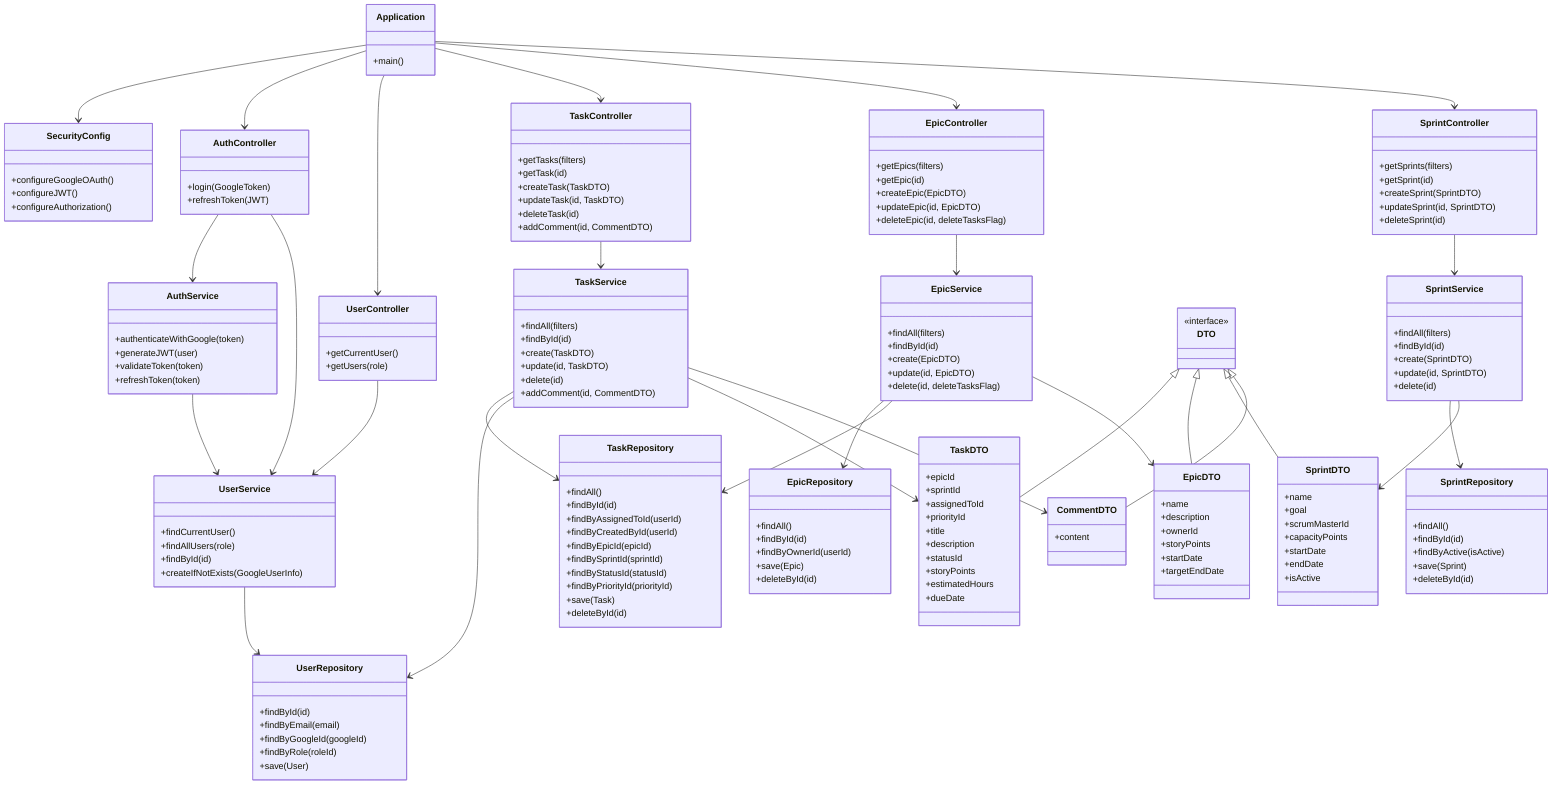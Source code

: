 classDiagram
    class Application {
        +main()
    }
    
    class SecurityConfig {
        +configureGoogleOAuth()
        +configureJWT()
        +configureAuthorization()
    }
    
    class AuthController {
        +login(GoogleToken)
        +refreshToken(JWT)
    }
    
    class UserController {
        +getCurrentUser()
        +getUsers(role)
    }
    
    class TaskController {
        +getTasks(filters)
        +getTask(id)
        +createTask(TaskDTO)
        +updateTask(id, TaskDTO)
        +deleteTask(id)
        +addComment(id, CommentDTO)
    }
    
    class EpicController {
        +getEpics(filters)
        +getEpic(id)
        +createEpic(EpicDTO)
        +updateEpic(id, EpicDTO)
        +deleteEpic(id, deleteTasksFlag)
    }
    
    class SprintController {
        +getSprints(filters)
        +getSprint(id)
        +createSprint(SprintDTO)
        +updateSprint(id, SprintDTO)
        +deleteSprint(id)
    }
    
    class AuthService {
        +authenticateWithGoogle(token)
        +generateJWT(user)
        +validateToken(token)
        +refreshToken(token)
    }
    
    class UserService {
        +findCurrentUser()
        +findAllUsers(role)
        +findById(id)
        +createIfNotExists(GoogleUserInfo)
    }
    
    class TaskService {
        +findAll(filters)
        +findById(id)
        +create(TaskDTO)
        +update(id, TaskDTO)
        +delete(id)
        +addComment(id, CommentDTO)
    }
    
    class EpicService {
        +findAll(filters)
        +findById(id)
        +create(EpicDTO)
        +update(id, EpicDTO)
        +delete(id, deleteTasksFlag)
    }
    
    class SprintService {
        +findAll(filters)
        +findById(id)
        +create(SprintDTO)
        +update(id, SprintDTO)
        +delete(id)
    }
    
    class UserRepository {
        +findById(id)
        +findByEmail(email)
        +findByGoogleId(googleId)
        +findByRole(roleId)
        +save(User)
    }
    
    class TaskRepository {
        +findAll()
        +findById(id)
        +findByAssignedToId(userId)
        +findByCreatedById(userId)
        +findByEpicId(epicId)
        +findBySprintId(sprintId)
        +findByStatusId(statusId)
        +findByPriorityId(priorityId)
        +save(Task)
        +deleteById(id)
    }
    
    class EpicRepository {
        +findAll()
        +findById(id)
        +findByOwnerId(userId)
        +save(Epic)
        +deleteById(id)
    }
    
    class SprintRepository {
        +findAll()
        +findById(id)
        +findByActive(isActive)
        +save(Sprint)
        +deleteById(id)
    }

    Application --> SecurityConfig
    Application --> AuthController
    Application --> UserController
    Application --> TaskController
    Application --> EpicController
    Application --> SprintController
    
    AuthController --> AuthService
    AuthController --> UserService
    UserController --> UserService
    TaskController --> TaskService
    EpicController --> EpicService
    SprintController --> SprintService
    
    AuthService --> UserService
    TaskService --> TaskRepository
    TaskService --> UserRepository
    EpicService --> EpicRepository
    EpicService --> TaskRepository
    SprintService --> SprintRepository
    UserService --> UserRepository
    
    class DTO {
        <<interface>>
    }
    
    class TaskDTO {
        +epicId
        +sprintId
        +assignedToId
        +priorityId
        +title
        +description
        +statusId
        +storyPoints
        +estimatedHours
        +dueDate
    }
    
    class EpicDTO {
        +name
        +description
        +ownerId
        +storyPoints
        +startDate
        +targetEndDate
    }
    
    class SprintDTO {
        +name
        +goal
        +scrumMasterId
        +capacityPoints
        +startDate
        +endDate
        +isActive
    }
    
    class CommentDTO {
        +content
    }
    
    DTO <|-- TaskDTO
    DTO <|-- EpicDTO
    DTO <|-- SprintDTO
    DTO <|-- CommentDTO
    
    TaskService --> TaskDTO
    EpicService --> EpicDTO
    SprintService --> SprintDTO
    TaskService --> CommentDTO